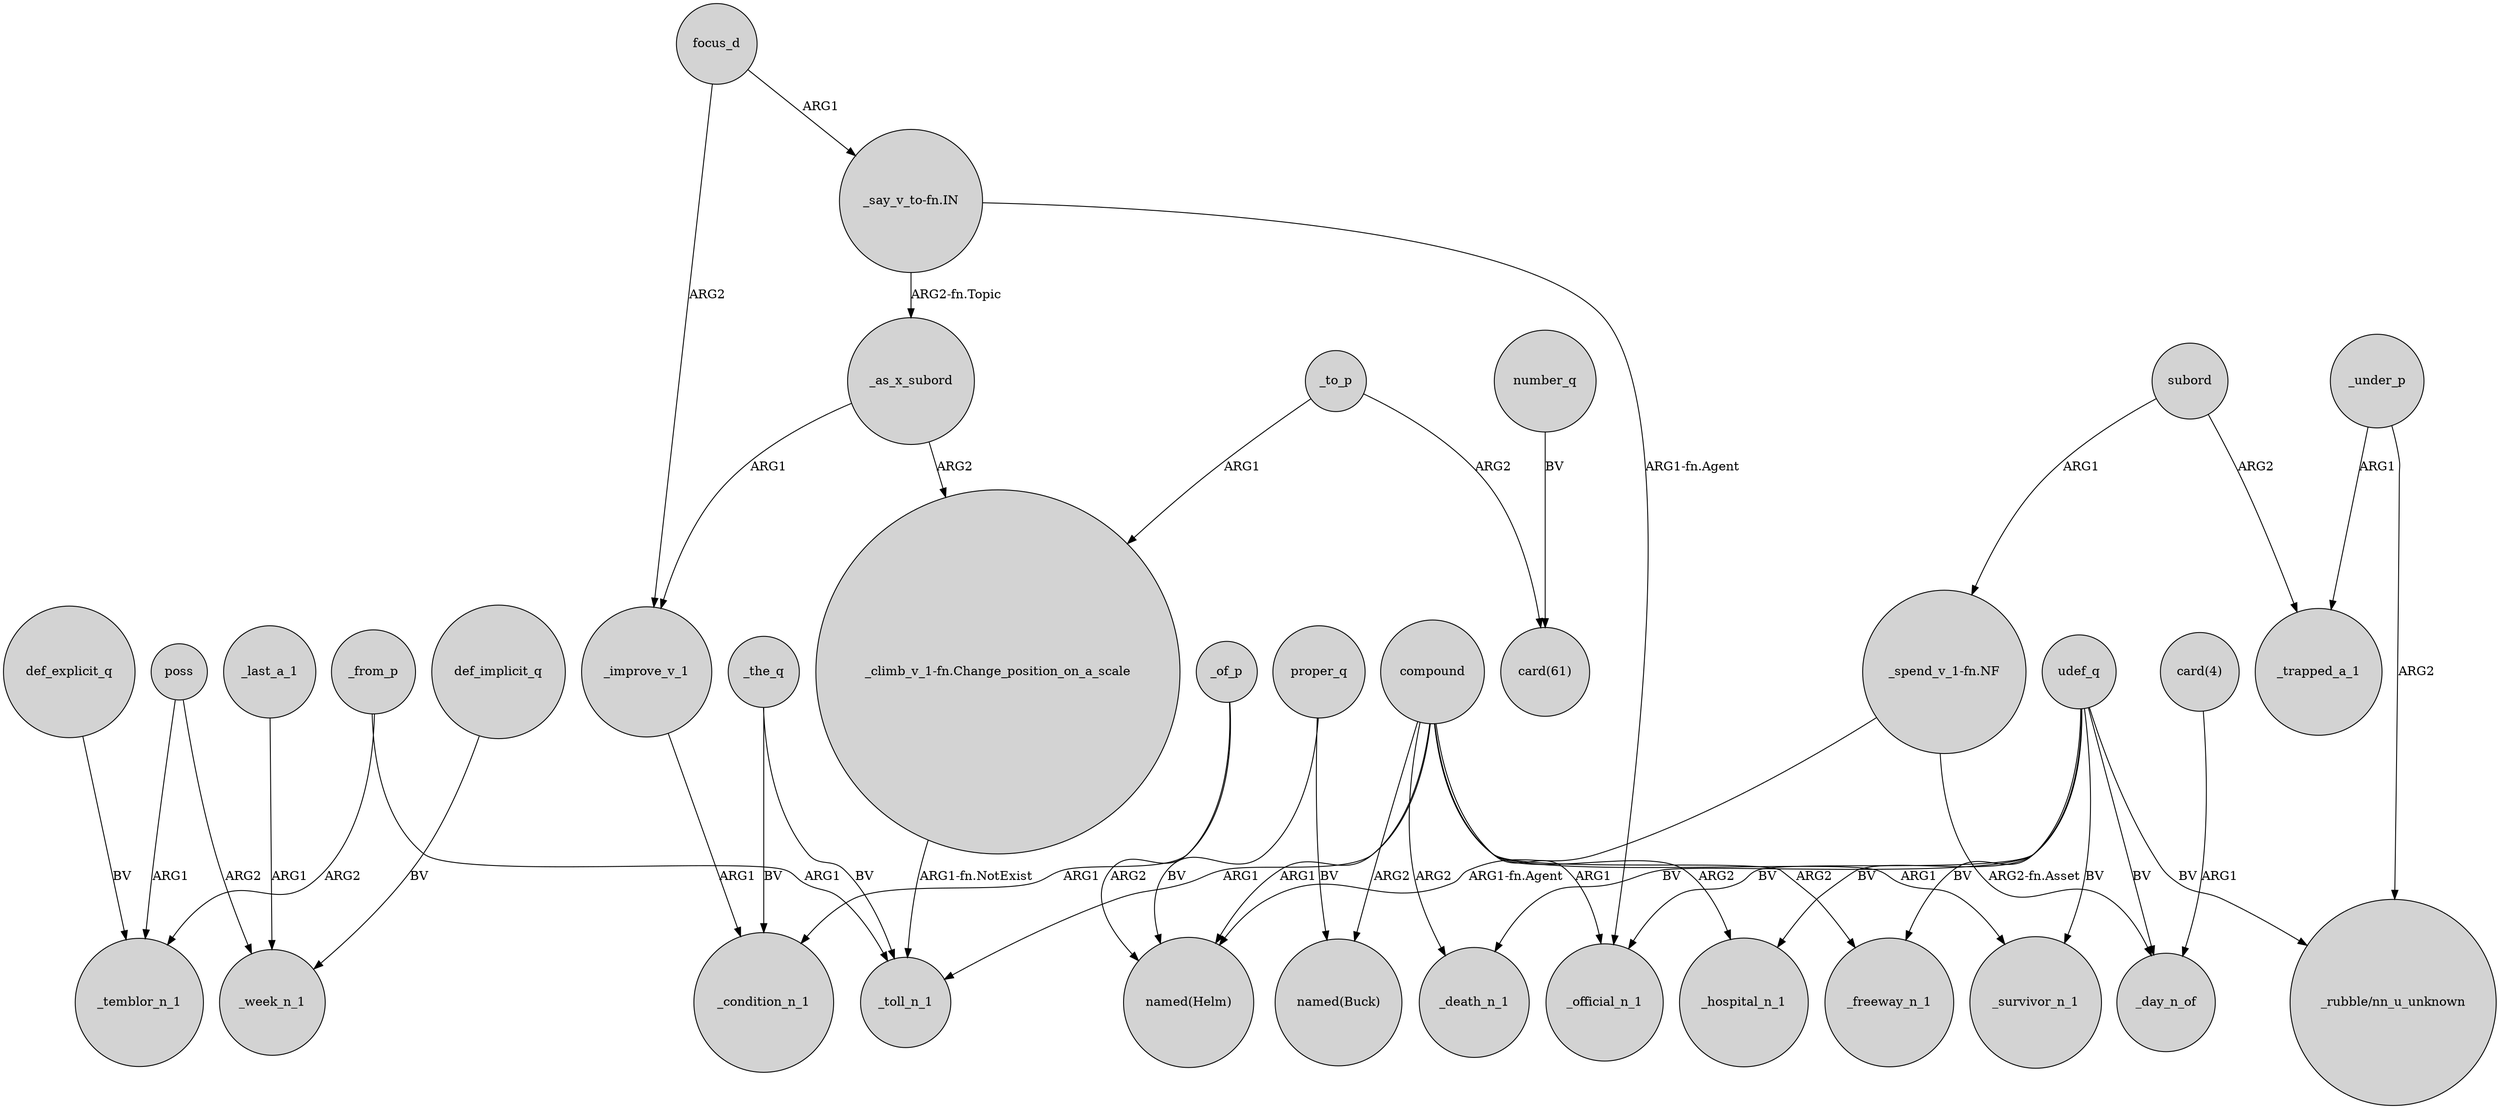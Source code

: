digraph {
	node [shape=circle style=filled]
	compound -> _freeway_n_1 [label=ARG2]
	_of_p -> "named(Helm)" [label=ARG2]
	def_implicit_q -> _week_n_1 [label=BV]
	poss -> _temblor_n_1 [label=ARG1]
	_from_p -> _toll_n_1 [label=ARG1]
	_of_p -> _condition_n_1 [label=ARG1]
	_the_q -> _condition_n_1 [label=BV]
	"_say_v_to-fn.IN" -> _official_n_1 [label="ARG1-fn.Agent"]
	udef_q -> _survivor_n_1 [label=BV]
	def_explicit_q -> _temblor_n_1 [label=BV]
	_to_p -> "card(61)" [label=ARG2]
	_to_p -> "_climb_v_1-fn.Change_position_on_a_scale" [label=ARG1]
	number_q -> "card(61)" [label=BV]
	udef_q -> _day_n_of [label=BV]
	"card(4)" -> _day_n_of [label=ARG1]
	compound -> _hospital_n_1 [label=ARG2]
	_as_x_subord -> "_climb_v_1-fn.Change_position_on_a_scale" [label=ARG2]
	_as_x_subord -> _improve_v_1 [label=ARG1]
	_the_q -> _toll_n_1 [label=BV]
	poss -> _week_n_1 [label=ARG2]
	compound -> _death_n_1 [label=ARG2]
	subord -> _trapped_a_1 [label=ARG2]
	compound -> _toll_n_1 [label=ARG1]
	_improve_v_1 -> _condition_n_1 [label=ARG1]
	_from_p -> _temblor_n_1 [label=ARG2]
	focus_d -> _improve_v_1 [label=ARG2]
	udef_q -> _official_n_1 [label=BV]
	compound -> "named(Buck)" [label=ARG2]
	_under_p -> "_rubble/nn_u_unknown" [label=ARG2]
	_last_a_1 -> _week_n_1 [label=ARG1]
	"_say_v_to-fn.IN" -> _as_x_subord [label="ARG2-fn.Topic"]
	compound -> _survivor_n_1 [label=ARG1]
	compound -> "named(Helm)" [label=ARG1]
	compound -> _official_n_1 [label=ARG1]
	udef_q -> _death_n_1 [label=BV]
	proper_q -> "named(Helm)" [label=BV]
	udef_q -> _hospital_n_1 [label=BV]
	subord -> "_spend_v_1-fn.NF" [label=ARG1]
	udef_q -> "_rubble/nn_u_unknown" [label=BV]
	"_spend_v_1-fn.NF" -> "named(Helm)" [label="ARG1-fn.Agent"]
	_under_p -> _trapped_a_1 [label=ARG1]
	proper_q -> "named(Buck)" [label=BV]
	"_climb_v_1-fn.Change_position_on_a_scale" -> _toll_n_1 [label="ARG1-fn.NotExist"]
	"_spend_v_1-fn.NF" -> _day_n_of [label="ARG2-fn.Asset"]
	focus_d -> "_say_v_to-fn.IN" [label=ARG1]
	udef_q -> _freeway_n_1 [label=BV]
}
